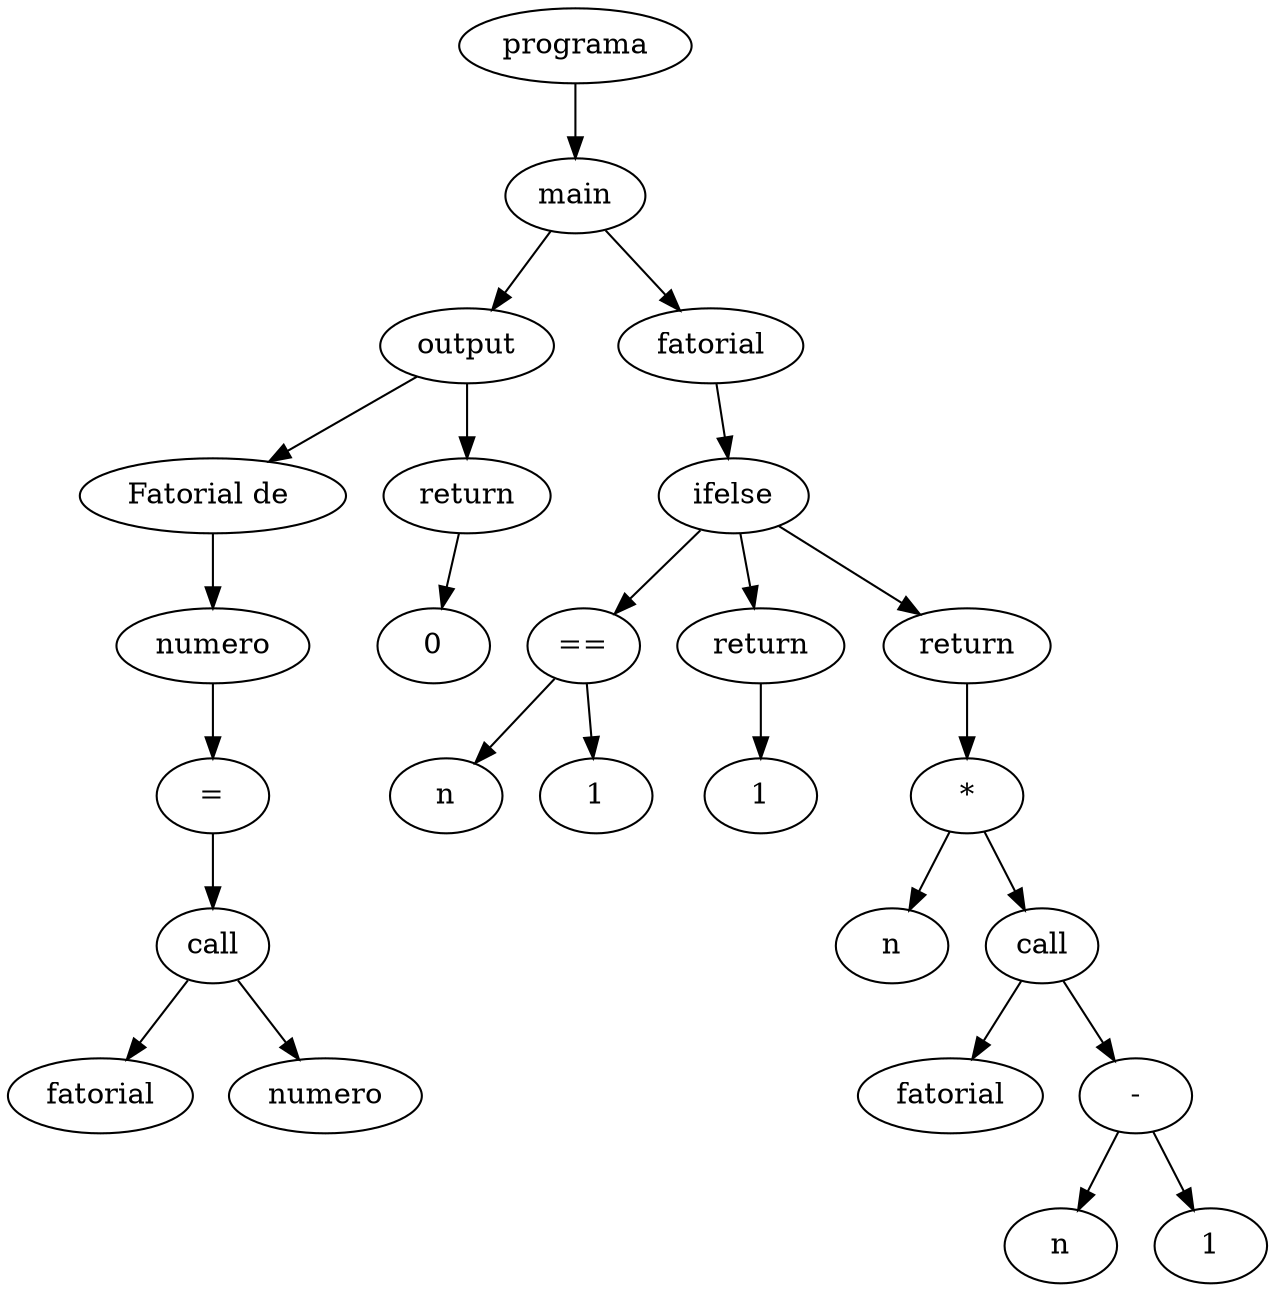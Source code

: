 digraph G {
node_0x8d9c8e8 [label="Fatorial de "]
node_0x8d9c918 [label="numero"]
node_0x8d9c8e8 -> node_0x8d9c918
node_0x8d9c900 [label=" = "]
node_0x8d9c918 -> node_0x8d9c900
node_0x8d9c948 [label="fatorial"]
node_0x8d9c9d0 [label="numero"]
node_0x8d9ca00 [label="call"]
node_0x8d9ca00 -> node_0x8d9c948
node_0x8d9ca00 -> node_0x8d9c9d0
node_0x8d9c900 -> node_0x8d9ca00
node_0x8d9c9e8 [label="output"]
node_0x8d9c9e8 -> node_0x8d9c8e8
node_0x8d9c9a8 [label="0"]
node_0x8d9ca40 [label="return"]
node_0x8d9ca40 -> node_0x8d9c9a8
node_0x8d9c9e8 -> node_0x8d9ca40
node_0x8d9ca70 [label="main"]
node_0x8d9ca70 -> node_0x8d9c9e8
node_0x8d9ca98 [label="n"]
node_0x8d9cad8 [label="1"]
node_0x8d9caf0 [label="=="]
node_0x8d9caf0 -> node_0x8d9ca98
node_0x8d9caf0 -> node_0x8d9cad8
node_0x8d9cb08 [label="1"]
node_0x8d9cb20 [label="return"]
node_0x8d9cb20 -> node_0x8d9cb08
node_0x8d9cb38 [label="ifelse"]
node_0x8d9cb38 -> node_0x8d9caf0
node_0x8d9cb38 -> node_0x8d9cb20
node_0x8d9cb50 [label="n"]
node_0x8d9cb68 [label="fatorial"]
node_0x8d9cb80 [label="n"]
node_0x8d9cb98 [label="1"]
node_0x8d9cbb0 [label="-"]
node_0x8d9cbb0 -> node_0x8d9cb80
node_0x8d9cbb0 -> node_0x8d9cb98
node_0x8d9cbe0 [label="call"]
node_0x8d9cbe0 -> node_0x8d9cb68
node_0x8d9cbe0 -> node_0x8d9cbb0
node_0x8d9cbc8 [label="*"]
node_0x8d9cbc8 -> node_0x8d9cb50
node_0x8d9cbc8 -> node_0x8d9cbe0
node_0x8d9cbf8 [label="return"]
node_0x8d9cbf8 -> node_0x8d9cbc8
node_0x8d9cb38 -> node_0x8d9cbf8
node_0x8d9cc28 [label="fatorial"]
node_0x8d9cc28 -> node_0x8d9cb38
node_0x8d9cc10 [label="programa"]
node_0x8d9cc10 -> node_0x8d9ca70
node_0x8d9ca70 -> node_0x8d9cc28
}
